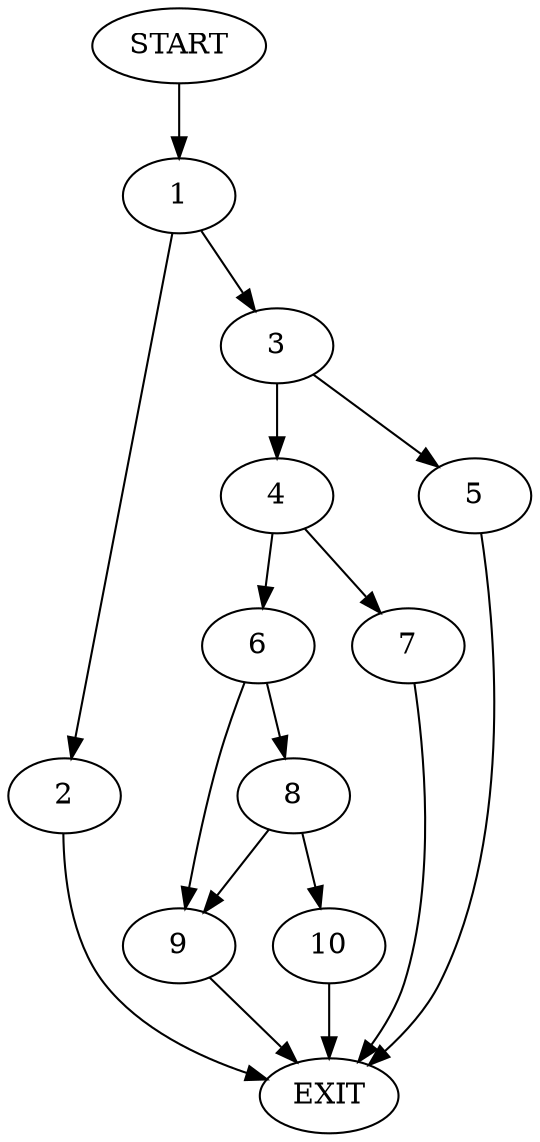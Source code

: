 digraph {
0 [label="START"]
11 [label="EXIT"]
0 -> 1
1 -> 2
1 -> 3
3 -> 4
3 -> 5
2 -> 11
4 -> 6
4 -> 7
5 -> 11
7 -> 11
6 -> 8
6 -> 9
9 -> 11
8 -> 10
8 -> 9
10 -> 11
}

